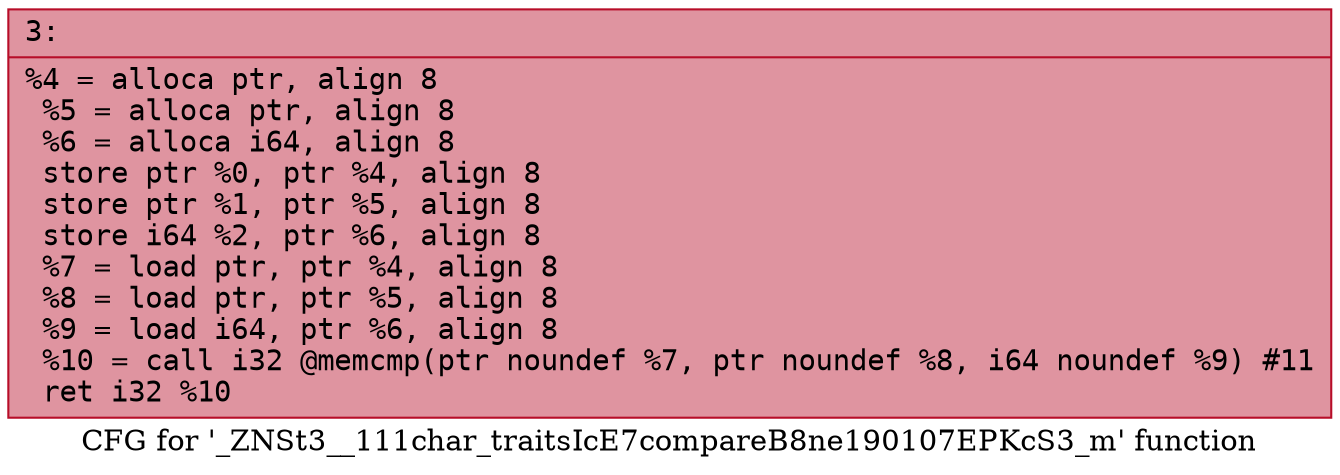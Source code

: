 digraph "CFG for '_ZNSt3__111char_traitsIcE7compareB8ne190107EPKcS3_m' function" {
	label="CFG for '_ZNSt3__111char_traitsIcE7compareB8ne190107EPKcS3_m' function";

	Node0x60000139d540 [shape=record,color="#b70d28ff", style=filled, fillcolor="#b70d2870" fontname="Courier",label="{3:\l|  %4 = alloca ptr, align 8\l  %5 = alloca ptr, align 8\l  %6 = alloca i64, align 8\l  store ptr %0, ptr %4, align 8\l  store ptr %1, ptr %5, align 8\l  store i64 %2, ptr %6, align 8\l  %7 = load ptr, ptr %4, align 8\l  %8 = load ptr, ptr %5, align 8\l  %9 = load i64, ptr %6, align 8\l  %10 = call i32 @memcmp(ptr noundef %7, ptr noundef %8, i64 noundef %9) #11\l  ret i32 %10\l}"];
}
